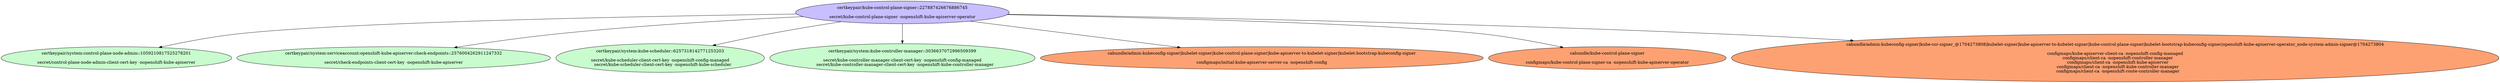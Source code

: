 digraph "Local Certificate" {
  // Node definitions.
  1 [
    label="certkeypair/kube-control-plane-signer::227887426676886745\n\nsecret/kube-control-plane-signer -nopenshift-kube-apiserver-operator\n"
    style=filled
    fillcolor="#c7bfff"
  ];
  2 [
    label="certkeypair/system:control-plane-node-admin::1059210817525278201\n\nsecret/control-plane-node-admin-client-cert-key -nopenshift-kube-apiserver\n"
    style=filled
    fillcolor="#c8fbcd"
  ];
  3 [
    label="certkeypair/system:serviceaccount:openshift-kube-apiserver:check-endpoints::2576004262911247332\n\nsecret/check-endpoints-client-cert-key -nopenshift-kube-apiserver\n"
    style=filled
    fillcolor="#c8fbcd"
  ];
  4 [
    label="certkeypair/system:kube-scheduler::6257318142771253203\n\nsecret/kube-scheduler-client-cert-key -nopenshift-config-managed\n    secret/kube-scheduler-client-cert-key -nopenshift-kube-scheduler\n"
    style=filled
    fillcolor="#c8fbcd"
  ];
  5 [
    label="certkeypair/system:kube-controller-manager::3036637072996509399\n\nsecret/kube-controller-manager-client-cert-key -nopenshift-config-managed\n    secret/kube-controller-manager-client-cert-key -nopenshift-kube-controller-manager\n"
    style=filled
    fillcolor="#c8fbcd"
  ];
  17 [
    label="cabundle/admin-kubeconfig-signer|kubelet-signer|kube-control-plane-signer|kube-apiserver-to-kubelet-signer|kubelet-bootstrap-kubeconfig-signer\n\nconfigmaps/initial-kube-apiserver-server-ca -nopenshift-config\n"
    style=filled
    fillcolor="#fda172"
  ];
  18 [
    label="cabundle/kube-control-plane-signer\n\nconfigmaps/kube-control-plane-signer-ca -nopenshift-kube-apiserver-operator\n"
    style=filled
    fillcolor="#fda172"
  ];
  23 [
    label="cabundle/admin-kubeconfig-signer|kube-csr-signer_@1704273808|kubelet-signer|kube-apiserver-to-kubelet-signer|kube-control-plane-signer|kubelet-bootstrap-kubeconfig-signer|openshift-kube-apiserver-operator_node-system-admin-signer@1704273804\n\nconfigmaps/kube-apiserver-client-ca -nopenshift-config-managed\n    configmaps/client-ca -nopenshift-controller-manager\n    configmaps/client-ca -nopenshift-kube-apiserver\n    configmaps/client-ca -nopenshift-kube-controller-manager\n    configmaps/client-ca -nopenshift-route-controller-manager\n"
    style=filled
    fillcolor="#fda172"
  ];

  // Edge definitions.
  1 -> 2;
  1 -> 3;
  1 -> 4;
  1 -> 5;
  1 -> 17;
  1 -> 18;
  1 -> 23;
}